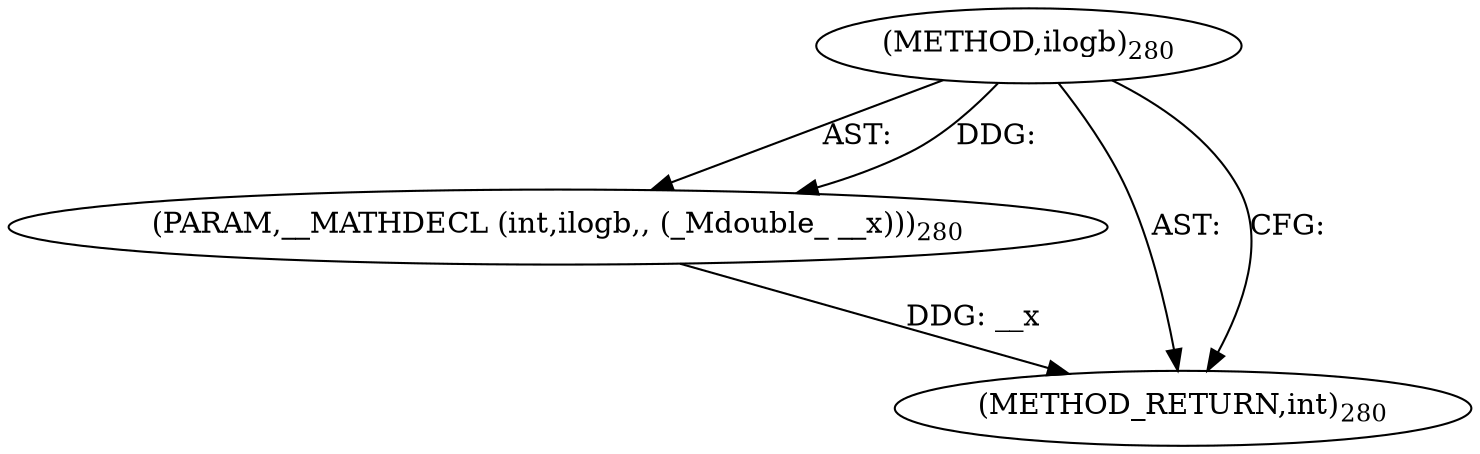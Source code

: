 digraph "ilogb" {  
"6395" [label = <(METHOD,ilogb)<SUB>280</SUB>> ]
"6396" [label = <(PARAM,__MATHDECL (int,ilogb,, (_Mdouble_ __x)))<SUB>280</SUB>> ]
"6397" [label = <(METHOD_RETURN,int)<SUB>280</SUB>> ]
  "6395" -> "6396"  [ label = "AST: "] 
  "6395" -> "6397"  [ label = "AST: "] 
  "6395" -> "6397"  [ label = "CFG: "] 
  "6396" -> "6397"  [ label = "DDG: __x"] 
  "6395" -> "6396"  [ label = "DDG: "] 
}
